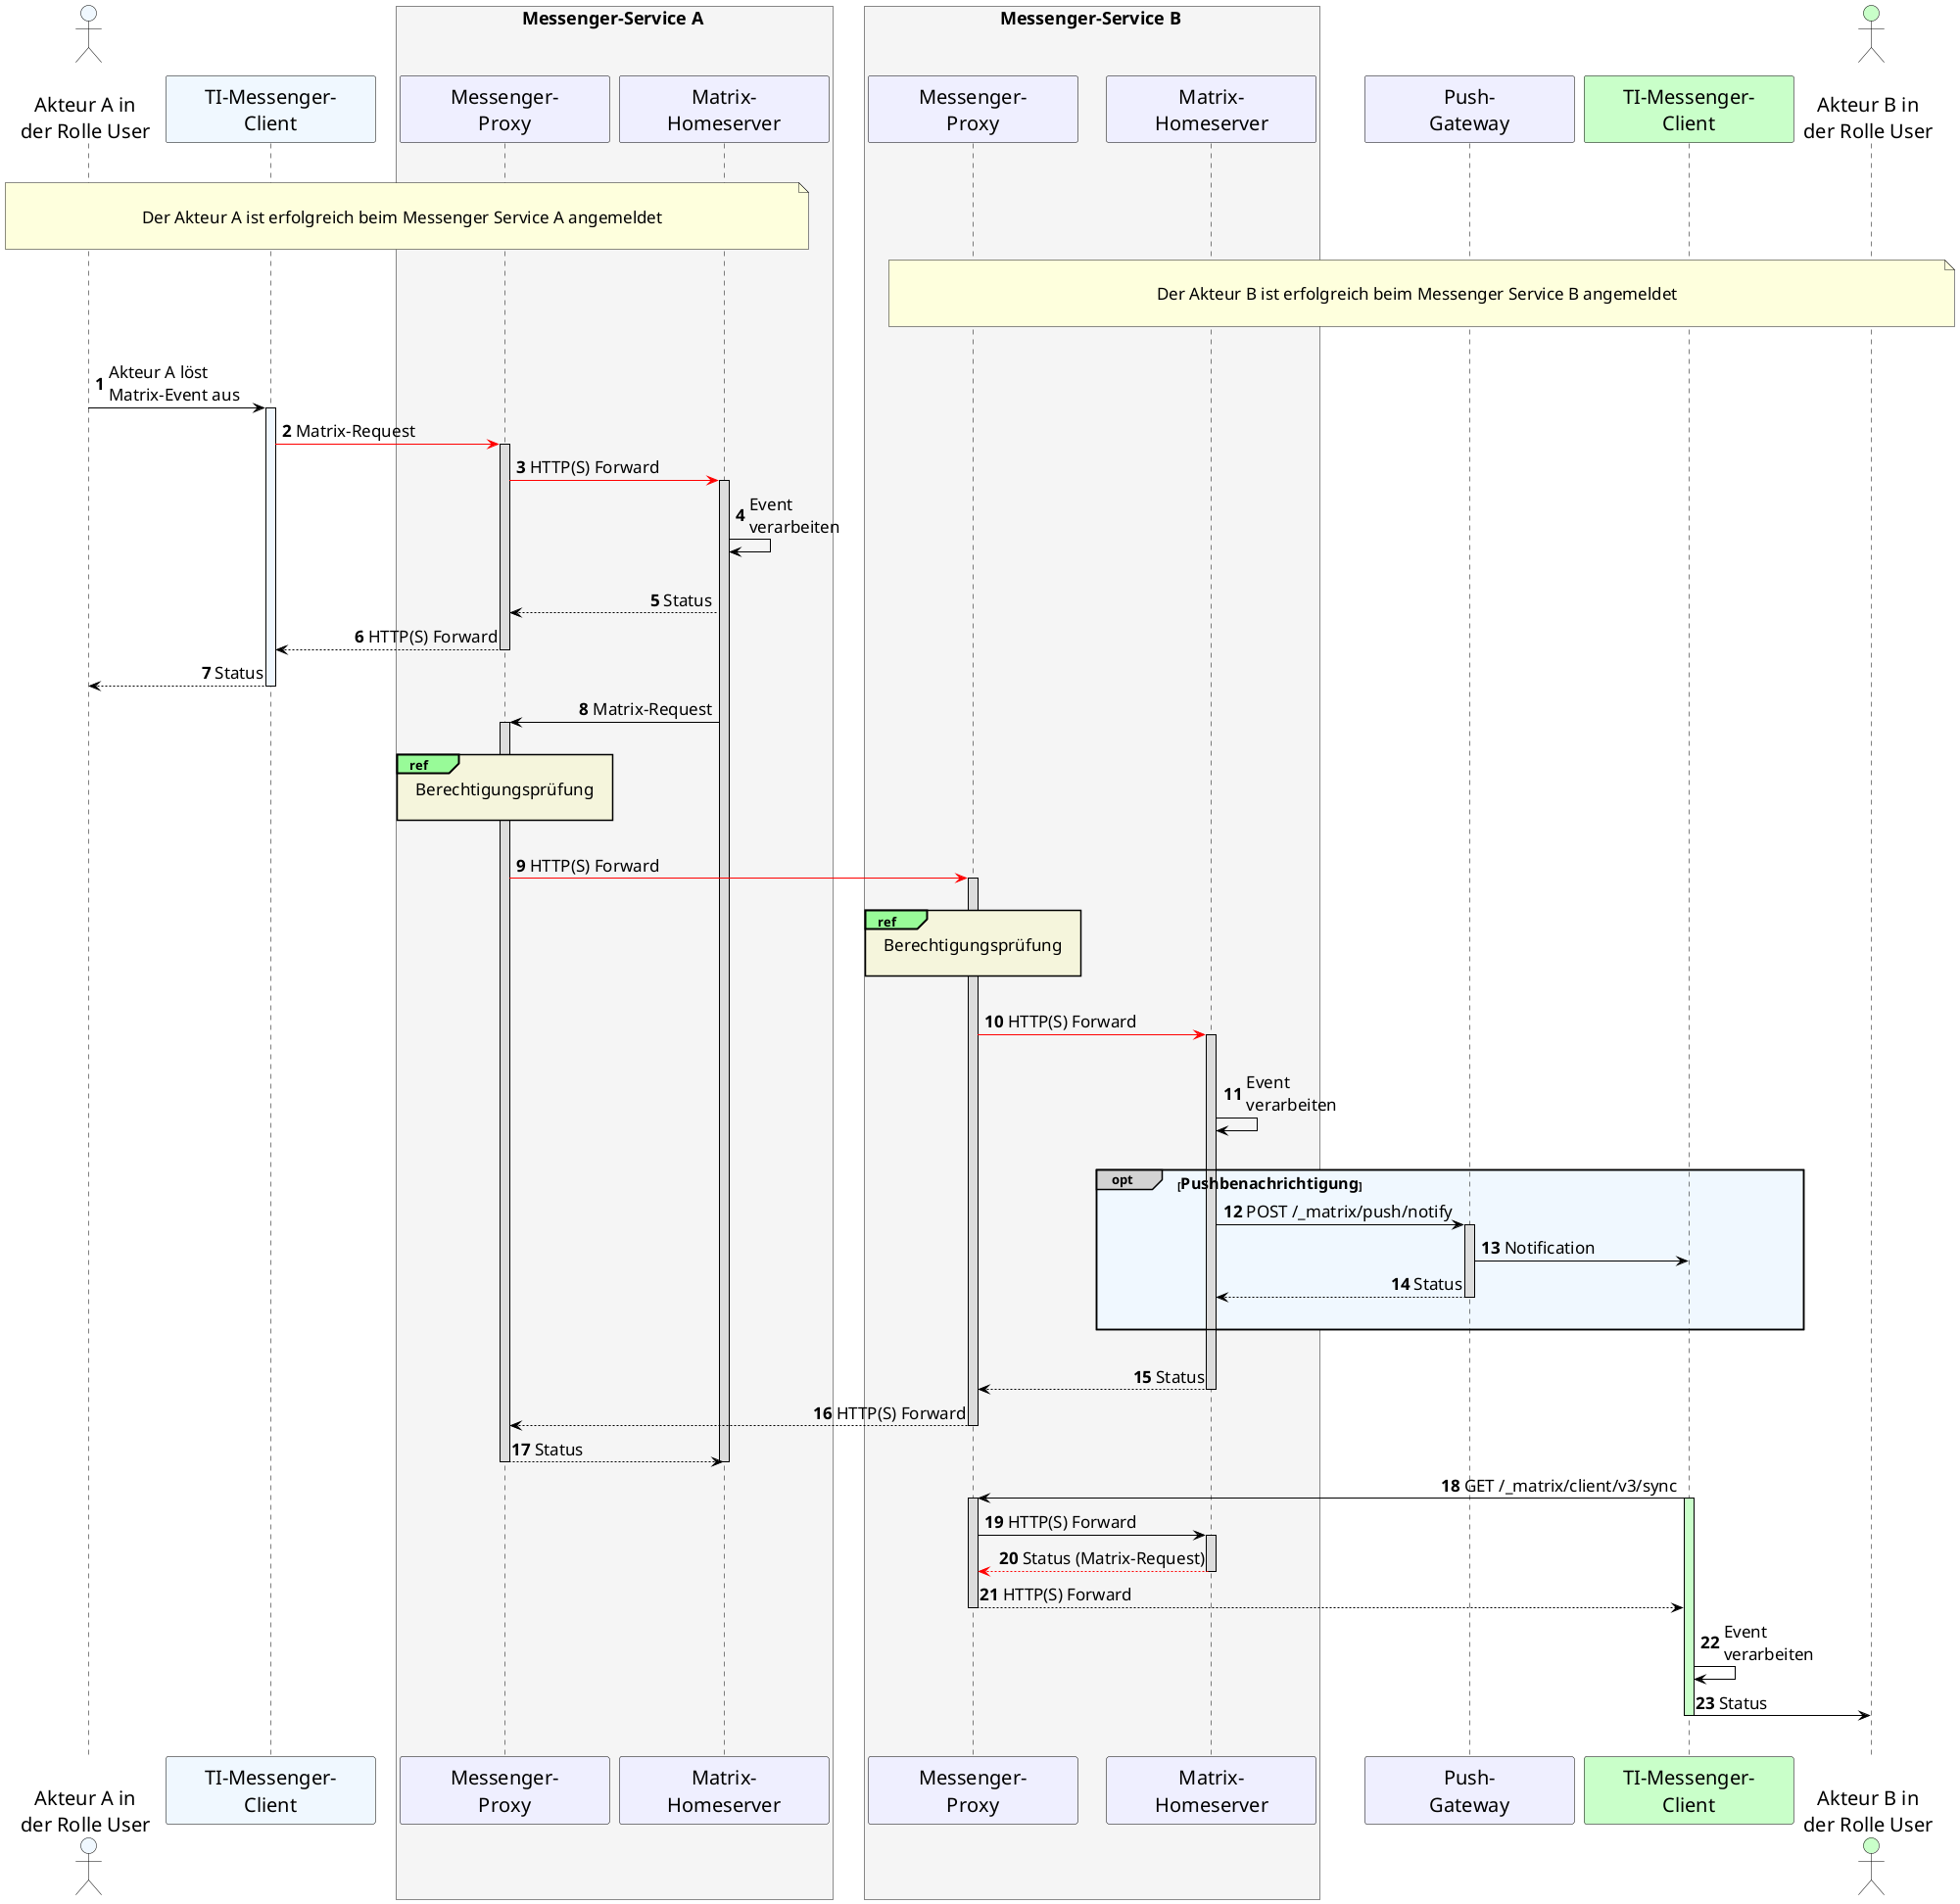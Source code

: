 /' 
# TI-Messenger-Dienst
# UC - 10062
# Name: Austausch von Events zwischen Akteuren außerhalb einer Organisation
'/

@startuml
skinparam sequenceMessageAlign direction
skinparam minClassWidth 200
skinparam BoxPadding 15
skinparam sequenceReferenceHeaderBackgroundColor palegreen
skinparam sequenceReferenceBackgroundColor Beige
scale max 2048 width

skinparam sequence {
ArrowColor black
ArrowFontSize 17
ActorBorderColor black
LifeLineBorderColor black
LifeLineBackgroundColor Gainsboro

ParticipantBorderColor Motivation
ParticipantBackgroundColor Motivation
ParticipantFontSize 20
ParticipantFontColor black
ParticipantBorderColor Black
ParticipantBackgroundColor MOTIVATION

ActorBackgroundColor Gainsboro
ActorFontColor black
ActorFontSize 20
}

autonumber

    actor U1 as "\nAkteur A in\nder Rolle User" #AliceBlue
    participant C1 as "TI-Messenger-\nClient" #AliceBlue
    box <size:18>Messenger-Service A</size> #WhiteSmoke
      participant MP1 as "Messenger-\nProxy"
      participant MH1 as "Matrix-\nHomeserver"
    end box
    box <size:18>Messenger-Service B</size> #WhiteSmoke
    participant MP2 as "Messenger-\nProxy"
    participant MH2 as "Matrix-\nHomeserver"
    end box
    participant PG2 as "Push-\nGateway"
    participant C2 as "TI-Messenger-\nClient" #TECHNOLOGY
    actor U2 as "\nAkteur B in\nder Rolle User" #TECHNOLOGY
    
|||
note over U1, MH1: \n<size:17>Der Akteur A ist erfolgreich beim Messenger Service A angemeldet</size>\n   
note over U2, MP2: \n<size:17>Der Akteur B ist erfolgreich beim Messenger Service B angemeldet</size>\n    
|||

  U1->C1: Akteur A löst\nMatrix-Event aus
    activate C1 #AliceBlue
  C1-[#red]>MP1: Matrix-Request
    activate MP1
  MP1-[#red]>MH1: HTTP(S) Forward
    activate MH1
  MH1->MH1: Event \nverarbeiten
  |||
  MH1-->MP1: Status
  MP1-->C1: HTTP(S) Forward
    deactivate MP1
  C1-->U1: Status
    deactivate C1

  MH1->MP1: Matrix-Request
    activate MP1
    |||
    ref over MP1, MP1: <size:17>Berechtigungsprüfung</size>\n    
  |||  
  MP1-[#red]>MP2: HTTP(S) Forward
    activate MP2
  |||
  ref over MP2, MP2: <size:17>Berechtigungsprüfung</size>\n 
  |||
  MP2-[#red]>MH2: HTTP(S) Forward
  |||

    activate MH2
  MH2->MH2: Event\nverarbeiten
  |||
   opt#LightGrey #AliceBlue <size:16>Pushbenachrichtigung</size>
    MH2->PG2: POST /_matrix/push/notify
      activate PG2
    PG2->C2: Notification
    PG2-->MH2: Status
      deactivate PG2
  |||
  end
  |||

  MH2-->MP2: Status
    deactivate MH2
  MP2-->MP1: HTTP(S) Forward
    deactivate MP2
  MP1-->MH1: Status
    deactivate MP1
    deactivate MH1

  C2->MP2: GET /_matrix/client/v3/sync
    activate C2 #TECHNOLOGY
    activate MP2
  MP2->MH2: HTTP(S) Forward 
    activate MH2
  MH2--[#red]>MP2: Status (Matrix-Request)
    deactivate MH2
  MP2-->C2: HTTP(S) Forward
    deactivate MP2

  C2->C2: Event\nverarbeiten
  C2->U2: Status
    deactivate C2
  |||
@enduml
